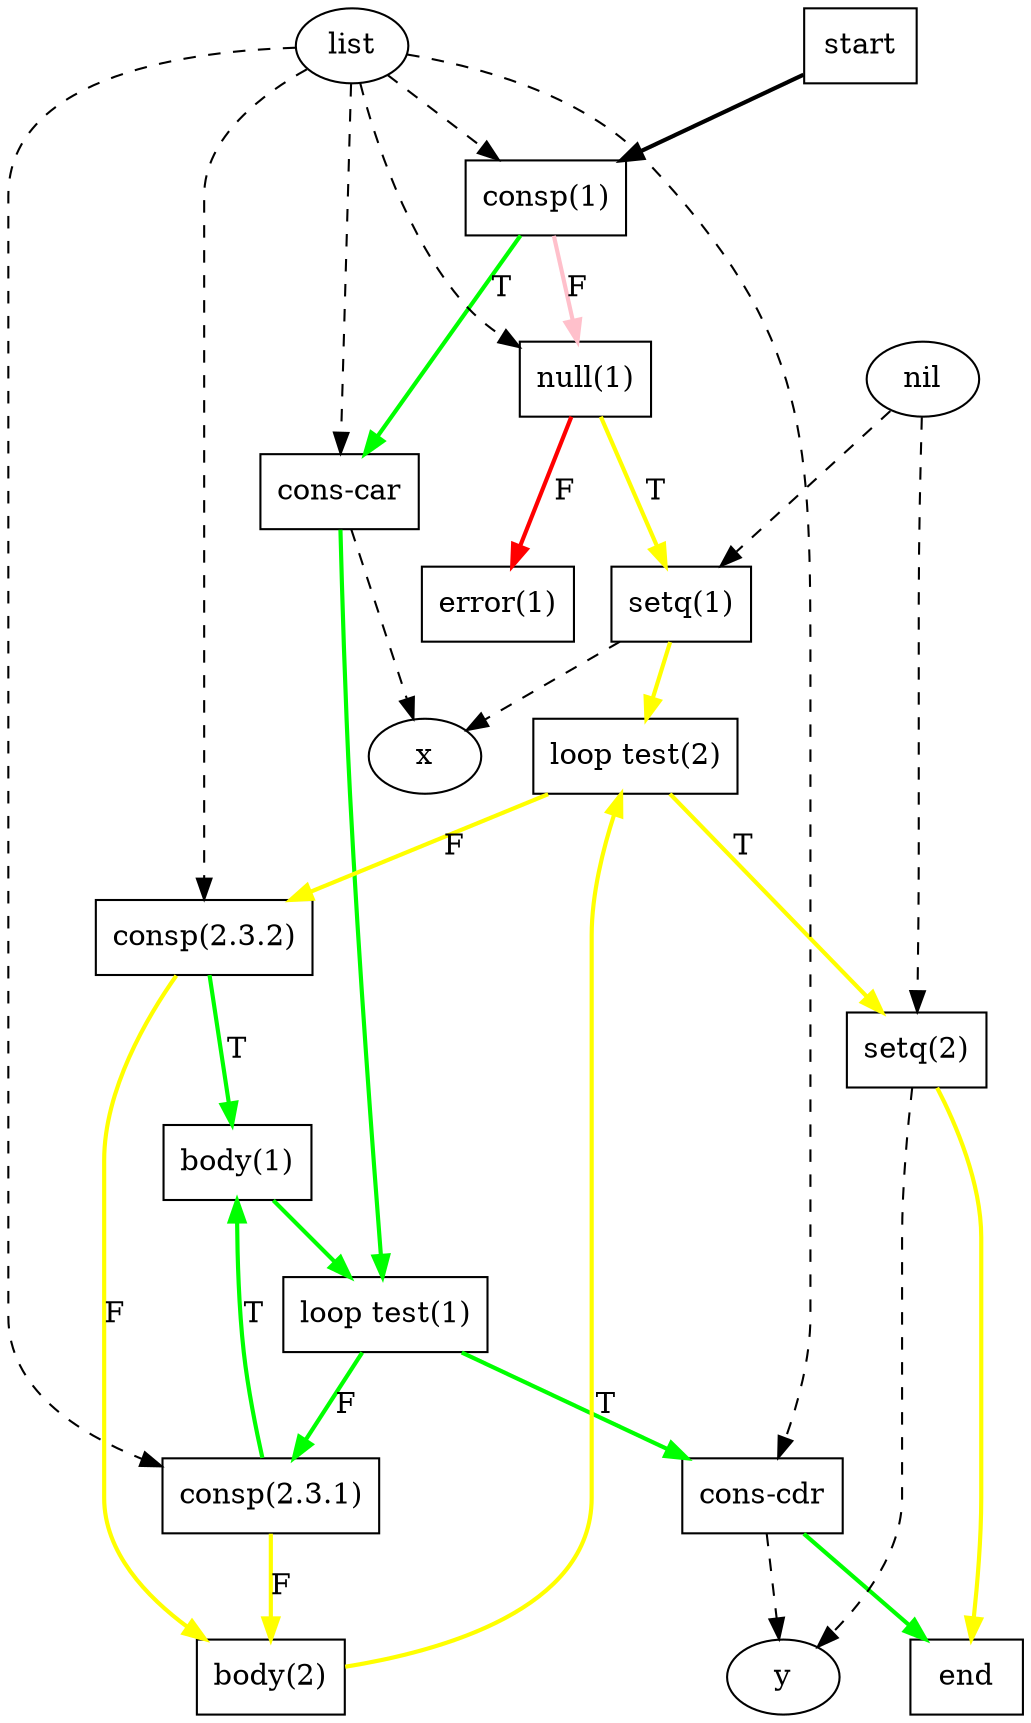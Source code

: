 digraph G {
  start [label = "start", shape = box];
  end [label = "end", shape = box];
  consp1 [label = "consp(1)", shape = box];
  consp231 [label = "consp(2.3.1)", shape = box];
  consp232 [label = "consp(2.3.2)", shape = box];
  null1 [label = "null(1)", shape = box];
  conscar [label = "cons-car", shape = box];
  conscdr [label = "cons-cdr", shape = box];
  setq1 [label = "setq(1)", shape = box];
  setq2 [label = "setq(2)", shape = box];
  error1 [label = "error(1)", shape = box];
  looptest1 [label = "loop test(1)", shape = box];
  looptest2 [label = "loop test(2)", shape = box];
  body1 [label = "body(1)", shape = box];
  body2 [label = "body(2)", shape = box];

  list [label = "list", shape = ellipse];
  nil [label = "nil", shape = ellipse];
  x [label = "x", shape = ellipse];
  y [label = "y", shape = ellipse];

  list -> consp1 [style = dashed];
  list -> consp231 [style = dashed];
  list -> consp232 [style = dashed];
  list -> null1 [style = dashed];
  list -> conscar [style = dashed];
  list -> conscdr [style = dashed];
  nil -> setq1 [style = dashed];
  nil -> setq2 [style = dashed];

  conscar -> x [style = dashed];
  conscdr -> y [style = dashed];
  setq1 -> x [style = dashed];
  setq2 -> y [style = dashed];

  start -> consp1 [style = bold];
  consp1 -> conscar [style = bold, color = green, label = "T"];
  consp1 -> null1 [style = bold, color = pink, label = "F"];
  null1 -> setq1 [style = bold, color = yellow, label = "T"];
  null1 -> error1 [style = bold, color = red, label = "F"];
  conscar ->  looptest1 [style = bold, color = green];
  setq1 -> looptest2 [style = bold, color = yellow];

  looptest1 -> conscdr [style = bold, color = green, label = "T"];
  looptest1 -> consp231 [style = bold, color = green, label = "F"];
  looptest2 -> setq2 [style = bold, color = yellow, label = "T"];
  looptest2 -> consp232 [style = bold, color = yellow, label = "F"];
  body1 -> looptest1 [style = bold, color = green];
  body2 -> looptest2 [style = bold, color = yellow];

  consp231 -> body1 [style = bold, color = green, label = "T"];
  consp231 -> body2 [style = bold, color = yellow, label = "F"];
  consp232 -> body1 [style = bold, color = green, label = "T"];
  consp232 -> body2 [style = bold, color = yellow, label = "F"];
  conscdr -> end [style = bold, color = green];
  setq2 -> end [style = bold, color = yellow];
}